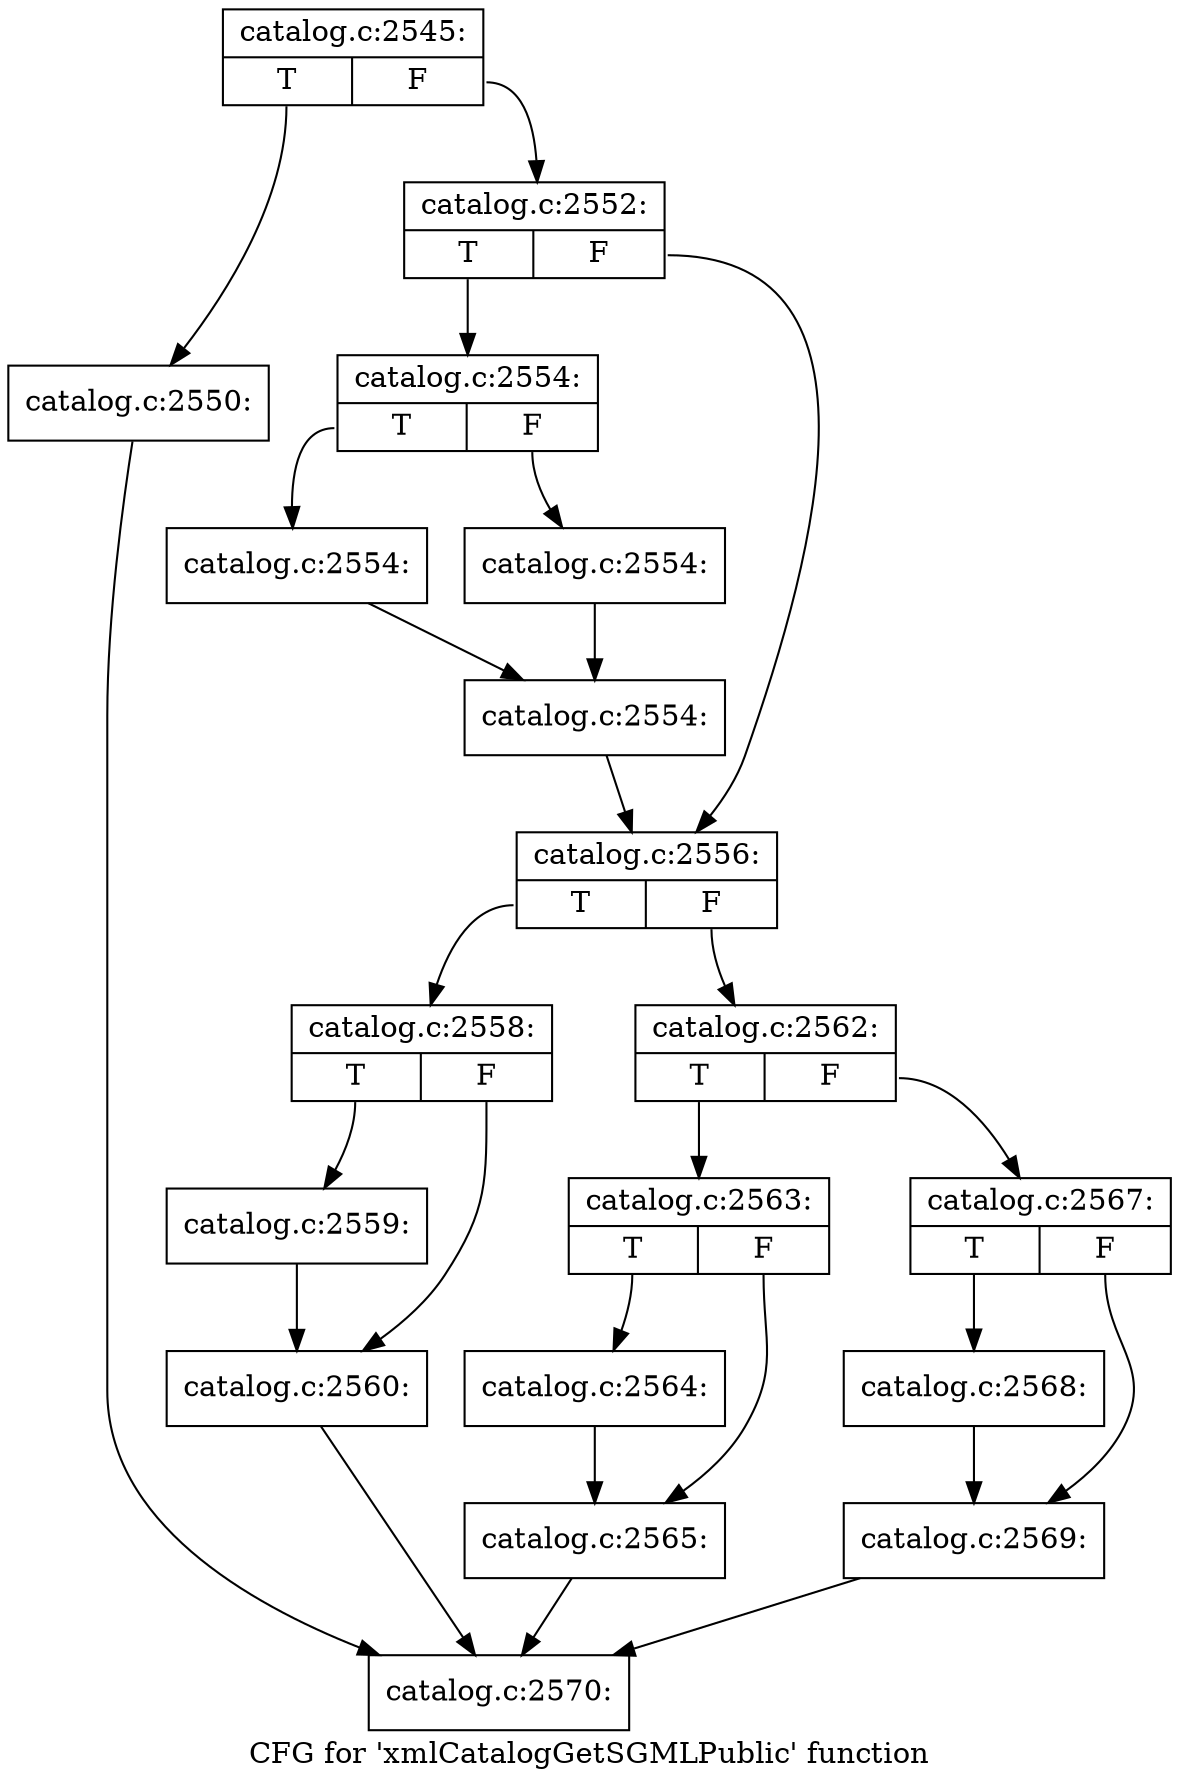 digraph "CFG for 'xmlCatalogGetSGMLPublic' function" {
	label="CFG for 'xmlCatalogGetSGMLPublic' function";

	Node0x39bdae0 [shape=record,label="{catalog.c:2545:|{<s0>T|<s1>F}}"];
	Node0x39bdae0:s0 -> Node0x39c0d30;
	Node0x39bdae0:s1 -> Node0x39c0d80;
	Node0x39c0d30 [shape=record,label="{catalog.c:2550:}"];
	Node0x39c0d30 -> Node0x39bfb10;
	Node0x39c0d80 [shape=record,label="{catalog.c:2552:|{<s0>T|<s1>F}}"];
	Node0x39c0d80:s0 -> Node0x39c1410;
	Node0x39c0d80:s1 -> Node0x39c1460;
	Node0x39c1410 [shape=record,label="{catalog.c:2554:|{<s0>T|<s1>F}}"];
	Node0x39c1410:s0 -> Node0x39c17d0;
	Node0x39c1410:s1 -> Node0x39c1820;
	Node0x39c17d0 [shape=record,label="{catalog.c:2554:}"];
	Node0x39c17d0 -> Node0x39c1870;
	Node0x39c1820 [shape=record,label="{catalog.c:2554:}"];
	Node0x39c1820 -> Node0x39c1870;
	Node0x39c1870 [shape=record,label="{catalog.c:2554:}"];
	Node0x39c1870 -> Node0x39c1460;
	Node0x39c1460 [shape=record,label="{catalog.c:2556:|{<s0>T|<s1>F}}"];
	Node0x39c1460:s0 -> Node0x39c2260;
	Node0x39c1460:s1 -> Node0x39c22b0;
	Node0x39c2260 [shape=record,label="{catalog.c:2558:|{<s0>T|<s1>F}}"];
	Node0x39c2260:s0 -> Node0x39c2670;
	Node0x39c2260:s1 -> Node0x3a7bcf0;
	Node0x39c2670 [shape=record,label="{catalog.c:2559:}"];
	Node0x39c2670 -> Node0x3a7bcf0;
	Node0x3a7bcf0 [shape=record,label="{catalog.c:2560:}"];
	Node0x3a7bcf0 -> Node0x39bfb10;
	Node0x39c22b0 [shape=record,label="{catalog.c:2562:|{<s0>T|<s1>F}}"];
	Node0x39c22b0:s0 -> Node0x3a7c360;
	Node0x39c22b0:s1 -> Node0x3a7c3b0;
	Node0x3a7c360 [shape=record,label="{catalog.c:2563:|{<s0>T|<s1>F}}"];
	Node0x3a7c360:s0 -> Node0x3a7c8a0;
	Node0x3a7c360:s1 -> Node0x3a7c8f0;
	Node0x3a7c8a0 [shape=record,label="{catalog.c:2564:}"];
	Node0x3a7c8a0 -> Node0x3a7c8f0;
	Node0x3a7c8f0 [shape=record,label="{catalog.c:2565:}"];
	Node0x3a7c8f0 -> Node0x39bfb10;
	Node0x3a7c3b0 [shape=record,label="{catalog.c:2567:|{<s0>T|<s1>F}}"];
	Node0x3a7c3b0:s0 -> Node0x3a7d150;
	Node0x3a7c3b0:s1 -> Node0x3a7d1a0;
	Node0x3a7d150 [shape=record,label="{catalog.c:2568:}"];
	Node0x3a7d150 -> Node0x3a7d1a0;
	Node0x3a7d1a0 [shape=record,label="{catalog.c:2569:}"];
	Node0x3a7d1a0 -> Node0x39bfb10;
	Node0x39bfb10 [shape=record,label="{catalog.c:2570:}"];
}
